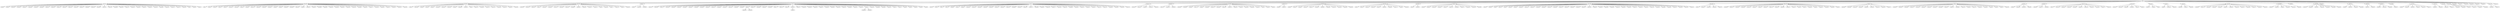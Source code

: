 digraph gen_gilbert_500_bfs {
  nodo_267 -> nodo_94;
  nodo_261 -> nodo_1;
  nodo_281 -> nodo_37;
  nodo_279 -> nodo_259;
  nodo_61 -> nodo_91;
  nodo_5 -> nodo_110;
  nodo_15 -> nodo_78;
  nodo_15 -> nodo_75;
  nodo_167 -> nodo_150;
  nodo_473 -> nodo_121;
  nodo_15 -> nodo_71;
  nodo_5 -> nodo_238;
  nodo_5 -> nodo_117;
  nodo_15 -> nodo_73;
  nodo_5 -> nodo_235;
  nodo_5 -> nodo_236;
  nodo_5 -> nodo_354;
  nodo_403 -> nodo_393;
  nodo_267 -> nodo_82;
  nodo_475 -> nodo_58;
  nodo_403 -> nodo_398;
  nodo_15 -> nodo_89;
  nodo_38 -> nodo_65;
  nodo_5 -> nodo_483;
  nodo_5 -> nodo_481;
  nodo_281 -> nodo_188;
  nodo_5 -> nodo_489;
  nodo_5 -> nodo_365;
  nodo_167 -> nodo_247;
  nodo_279 -> nodo_155;
  nodo_279 -> nodo_278;
  nodo_302 -> nodo_47;
  nodo_5 -> nodo_253;
  nodo_5 -> nodo_375;
  nodo_0 -> nodo_199;
  nodo_5 -> nodo_494;
  nodo_5 -> nodo_250;
  nodo_279 -> nodo_57;
  nodo_15 -> nodo_51;
  nodo_403 -> nodo_96;
  nodo_279 -> nodo_380;
  nodo_52 -> nodo_43;
  nodo_403 -> nodo_172;
  nodo_279 -> nodo_382;
  nodo_396 -> nodo_16;
  nodo_5 -> nodo_144;
  nodo_5 -> nodo_384;
  nodo_5 -> nodo_260;
  nodo_15 -> nodo_66;
  nodo_403 -> nodo_80;
  nodo_440 -> nodo_72;
  nodo_440 -> nodo_407;
  nodo_0 -> nodo_15;
  nodo_21 -> nodo_169;
  nodo_15 -> nodo_293;
  nodo_145 -> nodo_285;
  nodo_396 -> nodo_64;
  nodo_31 -> nodo_294;
  nodo_403 -> nodo_488;
  nodo_302 -> nodo_20;
  nodo_5 -> nodo_275;
  nodo_38 -> nodo_35;
  nodo_440 -> nodo_219;
  nodo_52 -> nodo_63;
  nodo_396 -> nodo_8;
  nodo_15 -> nodo_164;
  nodo_403 -> nodo_472;
  nodo_145 -> nodo_151;
  nodo_0 -> nodo_24;
  nodo_145 -> nodo_395;
  nodo_437 -> nodo_84;
  nodo_396 -> nodo_74;
  nodo_403 -> nodo_358;
  nodo_281 -> nodo_68;
  nodo_167 -> nodo_297;
  nodo_396 -> nodo_4;
  nodo_15 -> nodo_168;
  nodo_0 -> nodo_195;
  nodo_415 -> nodo_77;
  nodo_5 -> nodo_286;
  nodo_5 -> nodo_282;
  nodo_15 -> nodo_280;
  nodo_0 -> nodo_38;
  nodo_281 -> nodo_59;
  nodo_403 -> nodo_149;
  nodo_421 -> nodo_191;
  nodo_52 -> nodo_248;
  nodo_0 -> nodo_281;
  nodo_145 -> nodo_269;
  nodo_199 -> nodo_13;
  nodo_344 -> nodo_327;
  nodo_396 -> nodo_40;
  nodo_87 -> nodo_55;
  nodo_396 -> nodo_49;
  nodo_281 -> nodo_50;
  nodo_0 -> nodo_396;
  nodo_5 -> nodo_298;
  nodo_5 -> nodo_177;
  nodo_0 -> nodo_279;
  nodo_5 -> nodo_173;
  nodo_421 -> nodo_185;
  nodo_0 -> nodo_31;
  nodo_5 -> nodo_179;
  nodo_145 -> nodo_376;
  nodo_167 -> nodo_159;
  nodo_279 -> nodo_187;
  nodo_279 -> nodo_186;
  nodo_320 -> nodo_268;
  nodo_0 -> nodo_290;
  nodo_403 -> nodo_379;
  nodo_52 -> nodo_497;
  nodo_52 -> nodo_257;
  nodo_52 -> nodo_133;
  nodo_0 -> nodo_167;
  nodo_31 -> nodo_386;
  nodo_421 -> nodo_295;
  nodo_52 -> nodo_492;
  nodo_52 -> nodo_371;
  nodo_31 -> nodo_146;
  nodo_473 -> nodo_231;
  nodo_15 -> nodo_180;
  nodo_145 -> nodo_487;
  nodo_403 -> nodo_322;
  nodo_195 -> nodo_433;
  nodo_396 -> nodo_305;
  nodo_261 -> nodo_32;
  nodo_290 -> nodo_394;
  nodo_0 -> nodo_52;
  nodo_145 -> nodo_54;
  nodo_396 -> nodo_313;
  nodo_145 -> nodo_353;
  nodo_145 -> nodo_112;
  nodo_281 -> nodo_459;
  nodo_396 -> nodo_310;
  nodo_396 -> nodo_438;
  nodo_167 -> nodo_410;
  nodo_145 -> nodo_479;
  nodo_396 -> nodo_436;
  nodo_145 -> nodo_359;
  nodo_61 -> nodo_448;
  nodo_261 -> nodo_26;
  nodo_31 -> nodo_244;
  nodo_261 -> nodo_27;
  nodo_473 -> nodo_418;
  nodo_403 -> nodo_28;
  nodo_281 -> nodo_220;
  nodo_267 -> nodo_404;
  nodo_0 -> nodo_61;
  nodo_145 -> nodo_101;
  nodo_281 -> nodo_329;
  nodo_281 -> nodo_98;
  nodo_145 -> nodo_107;
  nodo_290 -> nodo_174;
  nodo_290 -> nodo_296;
  nodo_403 -> nodo_228;
  nodo_5 -> nodo_414;
  nodo_5 -> nodo_411;
  nodo_145 -> nodo_79;
  nodo_145 -> nodo_76;
  nodo_396 -> nodo_412;
  nodo_145 -> nodo_454;
  nodo_281 -> nodo_439;
  nodo_31 -> nodo_462;
  nodo_446 -> nodo_337;
  nodo_446 -> nodo_331;
  nodo_31 -> nodo_349;
  nodo_440 -> nodo_245;
  nodo_0 -> nodo_87;
  nodo_0 -> nodo_86;
  nodo_145 -> nodo_83;
  nodo_281 -> nodo_442;
  nodo_445 -> nodo_422;
  nodo_5 -> nodo_423;
  nodo_281 -> nodo_9;
  nodo_396 -> nodo_468;
  nodo_145 -> nodo_321;
  nodo_5 -> nodo_318;
  nodo_5 -> nodo_319;
  nodo_261 -> nodo_70;
  nodo_31 -> nodo_214;
  nodo_281 -> nodo_270;
  nodo_403 -> nodo_408;
  nodo_281 -> nodo_390;
  nodo_396 -> nodo_470;
  nodo_0 -> nodo_97;
  nodo_267 -> nodo_435;
  nodo_396 -> nodo_478;
  nodo_396 -> nodo_233;
  nodo_396 -> nodo_352;
  nodo_471 -> nodo_56;
  nodo_396 -> nodo_119;
  nodo_414 -> nodo_23;
  nodo_267 -> nodo_201;
  nodo_5 -> nodo_207;
  nodo_267 -> nodo_449;
  nodo_5 -> nodo_443;
  nodo_396 -> nodo_203;
  nodo_396 -> nodo_325;
  nodo_212 -> nodo_161;
  nodo_261 -> nodo_192;
  nodo_396 -> nodo_202;
  nodo_52 -> nodo_402;
  nodo_396 -> nodo_328;
  nodo_145 -> nodo_303;
  nodo_31 -> nodo_316;
  nodo_440 -> nodo_276;
  nodo_5 -> nodo_450;
  nodo_344 -> nodo_36;
  nodo_403 -> nodo_307;
  nodo_5 -> nodo_218;
  nodo_403 -> nodo_2;
  nodo_302 -> nodo_401;
  nodo_5 -> nodo_216;
  nodo_261 -> nodo_189;
  nodo_5 -> nodo_456;
  nodo_31 -> nodo_317;
  nodo_281 -> nodo_373;
  nodo_396 -> nodo_336;
  nodo_281 -> nodo_118;
  nodo_396 -> nodo_210;
  nodo_396 -> nodo_453;
  nodo_281 -> nodo_356;
  nodo_261 -> nodo_41;
  nodo_5 -> nodo_341;
  nodo_403 -> nodo_45;
  nodo_5 -> nodo_221;
  nodo_403 -> nodo_44;
  nodo_446 -> nodo_93;
  nodo_38 -> nodo_88;
  nodo_261 -> nodo_48;
  nodo_267 -> nodo_300;
  nodo_10 -> nodo_444;
  nodo_5 -> nodo_105;
  nodo_261 -> nodo_178;
  nodo_281 -> nodo_123;
  nodo_5 -> nodo_466;
  nodo_267 -> nodo_306;
  nodo_5 -> nodo_464;
  nodo_5 -> nodo_222;
  nodo_344 -> nodo_3;
  nodo_396 -> nodo_387;
  nodo_145 -> nodo_405;
  nodo_24 -> nodo_330;
  nodo_290 -> nodo_428;
  nodo_195 -> nodo_157;
  nodo_24 -> nodo_332;
  nodo_267 -> nodo_351;
  nodo_290 -> nodo_434;
  nodo_267 -> nodo_476;
  nodo_267 -> nodo_114;
  nodo_0 -> nodo_415;
  nodo_24 -> nodo_469;
  nodo_24 -> nodo_347;
  nodo_24 -> nodo_226;
  nodo_212 -> nodo_350;
  nodo_261 -> nodo_165;
  nodo_396 -> nodo_274;
  nodo_261 -> nodo_284;
  nodo_24 -> nodo_340;
  nodo_24 -> nodo_342;
  nodo_267 -> nodo_120;
  nodo_0 -> nodo_421;
  nodo_0 -> nodo_302;
  nodo_267 -> nodo_124;
  nodo_267 -> nodo_129;
  nodo_261 -> nodo_391;
  nodo_396 -> nodo_125;
  nodo_396 -> nodo_241;
  nodo_15 -> nodo_315;
  nodo_261 -> nodo_90;
  nodo_261 -> nodo_95;
  nodo_437 -> nodo_339;
  nodo_227 -> nodo_426;
  nodo_24 -> nodo_430;
  nodo_415 -> nodo_153;
  nodo_195 -> nodo_263;
  nodo_475 -> nodo_312;
  nodo_302 -> nodo_160;
  nodo_87 -> nodo_334;
  nodo_396 -> nodo_130;
  nodo_267 -> nodo_215;
  nodo_10 -> nodo_256;
  nodo_396 -> nodo_258;
  nodo_396 -> nodo_498;
  nodo_261 -> nodo_265;
  nodo_261 -> nodo_264;
  nodo_261 -> nodo_142;
  nodo_396 -> nodo_495;
  nodo_15 -> nodo_425;
  nodo_290 -> nodo_457;
  nodo_261 -> nodo_85;
  nodo_485 -> nodo_357;
  nodo_437 -> nodo_206;
  nodo_5 -> nodo_10;
  nodo_302 -> nodo_271;
  nodo_320 -> nodo_33;
  nodo_87 -> nodo_223;
  nodo_5 -> nodo_12;
  nodo_267 -> nodo_460;
  nodo_5 -> nodo_11;
  nodo_0 -> nodo_403;
  nodo_267 -> nodo_224;
  nodo_261 -> nodo_378;
  nodo_396 -> nodo_141;
  nodo_415 -> nodo_381;
  nodo_267 -> nodo_109;
  nodo_261 -> nodo_491;
  nodo_281 -> nodo_301;
  nodo_446 -> nodo_249;
  nodo_467 -> nodo_60;
  nodo_24 -> nodo_499;
  nodo_5 -> nodo_21;
  nodo_290 -> nodo_355;
  nodo_267 -> nodo_154;
  nodo_145 -> nodo_92;
  nodo_227 -> nodo_243;
  nodo_267 -> nodo_156;
  nodo_267 -> nodo_399;
  nodo_302 -> nodo_461;
  nodo_267 -> nodo_158;
  nodo_227 -> nodo_480;
  nodo_261 -> nodo_366;
  nodo_261 -> nodo_484;
  nodo_372 -> nodo_420;
  nodo_445 -> nodo_209;
  nodo_267 -> nodo_170;
  nodo_267 -> nodo_162;
  nodo_38 -> nodo_333;
  nodo_267 -> nodo_287;
  nodo_261 -> nodo_234;
  nodo_445 -> nodo_204;
  nodo_261 -> nodo_239;
  nodo_5 -> nodo_30;
  nodo_335 -> nodo_163;
  nodo_24 -> nodo_237;
  nodo_281 -> nodo_406;
  nodo_261 -> nodo_232;
  nodo_396 -> nodo_166;
  nodo_38 -> nodo_417;
  nodo_24 -> nodo_474;
  nodo_290 -> nodo_134;
  nodo_5 -> nodo_42;
  nodo_267 -> nodo_251;
  nodo_267 -> nodo_252;
  nodo_38 -> nodo_424;
  nodo_5 -> nodo_46;
  nodo_290 -> nodo_131;
  nodo_267 -> nodo_136;
  nodo_290 -> nodo_490;
  nodo_467 -> nodo_230;
  nodo_261 -> nodo_229;
  nodo_261 -> nodo_108;
  nodo_302 -> nodo_369;
  nodo_261 -> nodo_463;
  nodo_38 -> nodo_429;
  nodo_446 -> nodo_138;
  nodo_24 -> nodo_482;
  nodo_24 -> nodo_122;
  nodo_290 -> nodo_147;
  nodo_302 -> nodo_111;
  nodo_338 -> nodo_326;
  nodo_267 -> nodo_389;
  nodo_396 -> nodo_184;
  nodo_261 -> nodo_455;
  nodo_415 -> nodo_182;
  nodo_61 -> nodo_309;
  nodo_261 -> nodo_217;
  nodo_396 -> nodo_181;
  nodo_24 -> nodo_62;
  nodo_15 -> nodo_132;
  nodo_15 -> nodo_496;
  nodo_15 -> nodo_255;
  nodo_24 -> nodo_176;
  nodo_415 -> nodo_458;
  nodo_15 -> nodo_135;
  nodo_0 -> nodo_261;
  nodo_15 -> nodo_137;
  nodo_0 -> nodo_383;
  nodo_267 -> nodo_194;
  nodo_279 -> nodo_419;
  nodo_38 -> nodo_486;
  nodo_445 -> nodo_198;
  nodo_467 -> nodo_139;
  nodo_267 -> nodo_197;
  nodo_0 -> nodo_377;
  nodo_5 -> nodo_69;
  nodo_24 -> nodo_291;
  nodo_261 -> nodo_324;
  nodo_261 -> nodo_205;
  nodo_467 -> nodo_29;
  nodo_199 -> nodo_323;
  nodo_15 -> nodo_360;
  nodo_15 -> nodo_361;
  nodo_279 -> nodo_400;
  nodo_15 -> nodo_126;
  nodo_52 -> nodo_196;
  nodo_0 -> nodo_145;
  nodo_0 -> nodo_267;
  nodo_335 -> nodo_127;
  nodo_471 -> nodo_225;
  nodo_261 -> nodo_311;
  nodo_261 -> nodo_431;
  nodo_261 -> nodo_314;
  nodo_38 -> nodo_254;
  nodo_15 -> nodo_277;
  nodo_279 -> nodo_432;
  nodo_52 -> nodo_289;
  nodo_343 -> nodo_397;
  nodo_0 -> nodo_473;
  nodo_0 -> nodo_475;
  nodo_267 -> nodo_175;
  nodo_24 -> nodo_392;
  nodo_38 -> nodo_106;
  nodo_451 -> nodo_368;
  nodo_467 -> nodo_152;
  nodo_15 -> nodo_143;
  nodo_24 -> nodo_53;
  nodo_15 -> nodo_140;
  nodo_338 -> nodo_246;
  nodo_15 -> nodo_388;
  nodo_0 -> nodo_370;
  nodo_279 -> nodo_304;
  nodo_0 -> nodo_372;
  nodo_279 -> nodo_427;
  nodo_267 -> nodo_183;
  nodo_0 -> nodo_485;
  nodo_5 -> nodo_99;
  nodo_0 -> nodo_367;
  nodo_338 -> nodo_67;
  nodo_338 -> nodo_273;
  nodo_15 -> nodo_452;
  nodo_279 -> nodo_211;
  nodo_21 -> nodo_208;
  nodo_15 -> nodo_213;
  nodo_261 -> nodo_409;
  nodo_0 -> nodo_451;
  nodo_279 -> nodo_6;
  nodo_415 -> nodo_374;
  nodo_421 -> nodo_364;
  nodo_0 -> nodo_212;
  nodo_0 -> nodo_335;
  nodo_0 -> nodo_338;
  nodo_467 -> nodo_171;
  nodo_372 -> nodo_148;
  nodo_15 -> nodo_441;
  nodo_279 -> nodo_200;
  nodo_24 -> nodo_34;
  nodo_15 -> nodo_447;
  nodo_415 -> nodo_128;
  nodo_0 -> nodo_471;
  nodo_38 -> nodo_299;
  nodo_415 -> nodo_242;
  nodo_0 -> nodo_100;
  nodo_267 -> nodo_7;
  nodo_0 -> nodo_343;
  nodo_0 -> nodo_344;
  nodo_0 -> nodo_102;
  nodo_445 -> nodo_283;
  nodo_0 -> nodo_467;
  nodo_0 -> nodo_227;
  nodo_24 -> nodo_25;
  nodo_445 -> nodo_288;
  nodo_415 -> nodo_240;
  nodo_302 -> nodo_81;
  nodo_471 -> nodo_262;
  nodo_279 -> nodo_17;
  nodo_279 -> nodo_113;
  nodo_15 -> nodo_115;
  nodo_15 -> nodo_116;
  nodo_24 -> nodo_190;
  nodo_38 -> nodo_266;
  nodo_415 -> nodo_477;
  nodo_267 -> nodo_39;
  nodo_445 -> nodo_292;
  nodo_0 -> nodo_437;
  nodo_279 -> nodo_14;
  nodo_86 -> nodo_363;
  nodo_421 -> nodo_19;
  nodo_471 -> nodo_493;
  nodo_0 -> nodo_5;
  nodo_421 -> nodo_18;
  nodo_15 -> nodo_348;
  nodo_279 -> nodo_345;
  nodo_100 -> nodo_385;
  nodo_267 -> nodo_22;
  nodo_15 -> nodo_465;
  nodo_290 -> nodo_413;
  nodo_320 -> nodo_308;
  nodo_15 -> nodo_346;
  nodo_15 -> nodo_104;
  nodo_290 -> nodo_416;
  nodo_0 -> nodo_440;
  nodo_0 -> nodo_320;
  nodo_302 -> nodo_193;
  nodo_415 -> nodo_103;
  nodo_100 -> nodo_272;
  nodo_0 -> nodo_445;
  nodo_437 -> nodo_362;
  nodo_0 -> nodo_446;
}